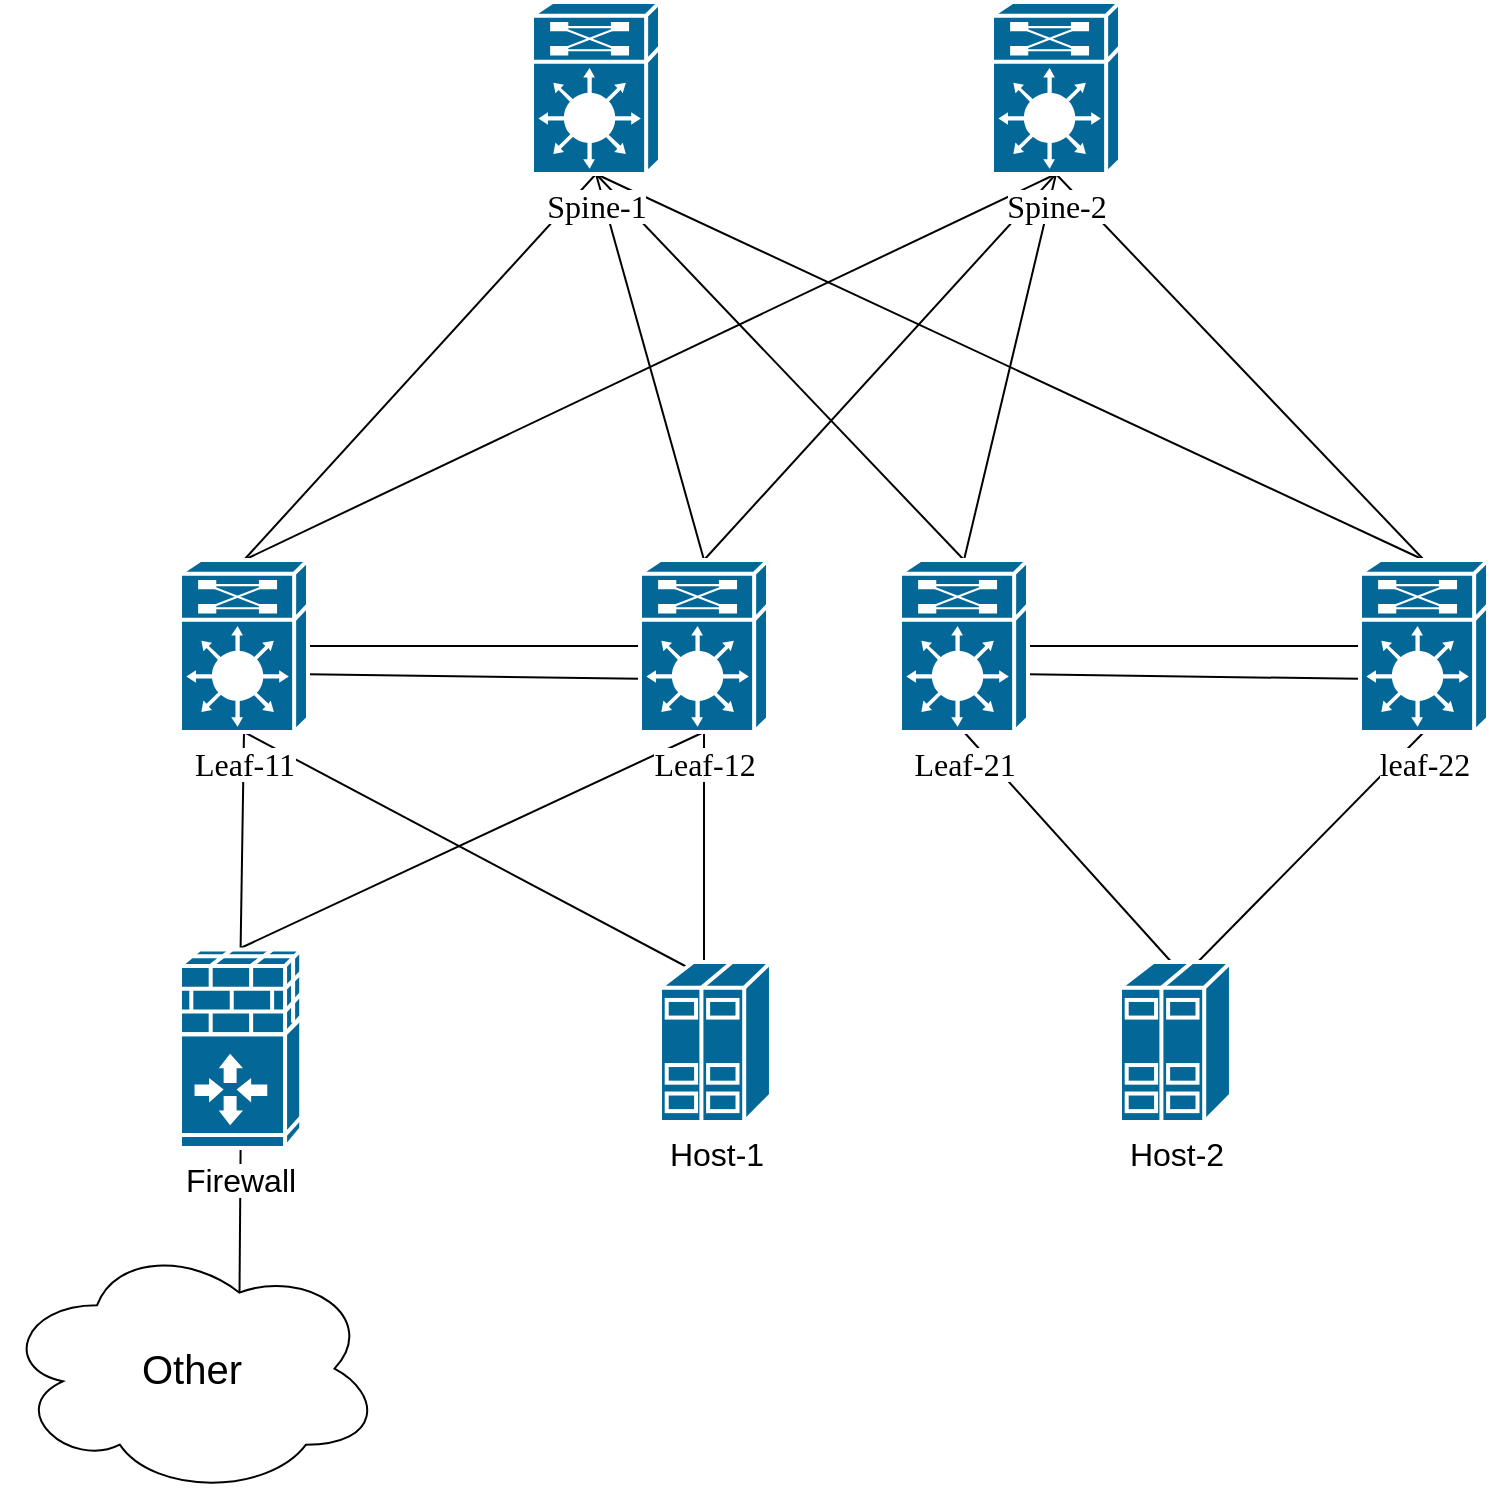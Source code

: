 <mxfile version="13.1.2"><diagram name="Page-1" id="c37626ed-c26b-45fb-9056-f9ebc6bb27b6"><mxGraphModel dx="1483" dy="829" grid="1" gridSize="10" guides="1" tooltips="1" connect="1" arrows="1" fold="1" page="1" pageScale="1" pageWidth="1100" pageHeight="850" background="#ffffff" math="0" shadow="0"><root><mxCell id="0"/><mxCell id="1" parent="0"/><mxCell id="JyYtgZwYYuy1GR4Zlru--9" value="" style="endArrow=none;html=1;entryX=1;entryY=0.5;entryDx=0;entryDy=0;entryPerimeter=0;exitX=0;exitY=0.5;exitDx=0;exitDy=0;exitPerimeter=0;" parent="1" source="JyYtgZwYYuy1GR4Zlru--1" target="1c7a67bf8fd3230f-1" edge="1"><mxGeometry width="50" height="50" relative="1" as="geometry"><mxPoint x="254.5" y="520" as="sourcePoint"/><mxPoint x="254.41" y="425" as="targetPoint"/></mxGeometry></mxCell><mxCell id="JyYtgZwYYuy1GR4Zlru--10" value="" style="endArrow=none;html=1;entryX=0.5;entryY=1;entryDx=0;entryDy=0;entryPerimeter=0;exitX=0.5;exitY=0;exitDx=0;exitDy=0;exitPerimeter=0;" parent="1" source="1c7a67bf8fd3230f-1" target="JyYtgZwYYuy1GR4Zlru--2" edge="1"><mxGeometry width="50" height="50" relative="1" as="geometry"><mxPoint x="323.09" y="510" as="sourcePoint"/><mxPoint x="323.0" y="415" as="targetPoint"/></mxGeometry></mxCell><mxCell id="JyYtgZwYYuy1GR4Zlru--11" value="" style="endArrow=none;html=1;entryX=0.5;entryY=1;entryDx=0;entryDy=0;entryPerimeter=0;exitX=0.5;exitY=0;exitDx=0;exitDy=0;exitPerimeter=0;" parent="1" source="JyYtgZwYYuy1GR4Zlru--1" target="JyYtgZwYYuy1GR4Zlru--2" edge="1"><mxGeometry width="50" height="50" relative="1" as="geometry"><mxPoint x="347.16" y="385.212" as="sourcePoint"/><mxPoint x="425.0" y="280" as="targetPoint"/></mxGeometry></mxCell><mxCell id="JyYtgZwYYuy1GR4Zlru--12" value="" style="endArrow=none;html=1;entryX=-0.007;entryY=0.691;entryDx=0;entryDy=0;entryPerimeter=0;exitX=0.998;exitY=0.664;exitDx=0;exitDy=0;exitPerimeter=0;" parent="1" source="1c7a67bf8fd3230f-1" target="JyYtgZwYYuy1GR4Zlru--1" edge="1"><mxGeometry width="50" height="50" relative="1" as="geometry"><mxPoint x="484.5" y="520" as="sourcePoint"/><mxPoint x="484.41" y="425" as="targetPoint"/></mxGeometry></mxCell><mxCell id="3XgHhpi0TG4Ou3nP2hJu-2" value="" style="endArrow=none;html=1;entryX=0.5;entryY=1;entryDx=0;entryDy=0;entryPerimeter=0;exitX=0.5;exitY=0;exitDx=0;exitDy=0;exitPerimeter=0;" parent="1" source="JyYtgZwYYuy1GR4Zlru--1" target="3XgHhpi0TG4Ou3nP2hJu-1" edge="1"><mxGeometry width="50" height="50" relative="1" as="geometry"><mxPoint x="583" y="400" as="sourcePoint"/><mxPoint x="633" y="350" as="targetPoint"/></mxGeometry></mxCell><mxCell id="3XgHhpi0TG4Ou3nP2hJu-3" value="" style="endArrow=none;html=1;entryX=0.5;entryY=1;entryDx=0;entryDy=0;entryPerimeter=0;exitX=0.5;exitY=0;exitDx=0;exitDy=0;exitPerimeter=0;" parent="1" source="1c7a67bf8fd3230f-1" target="3XgHhpi0TG4Ou3nP2hJu-1" edge="1"><mxGeometry width="50" height="50" relative="1" as="geometry"><mxPoint x="583" y="400" as="sourcePoint"/><mxPoint x="633" y="350" as="targetPoint"/></mxGeometry></mxCell><mxCell id="3XgHhpi0TG4Ou3nP2hJu-5" value="" style="endArrow=none;html=1;entryX=0.5;entryY=1;entryDx=0;entryDy=0;entryPerimeter=0;exitX=0.5;exitY=0;exitDx=0;exitDy=0;exitPerimeter=0;" parent="1" source="cQJnAoeF0PTk5prU0SMh-18" target="JyYtgZwYYuy1GR4Zlru--1" edge="1"><mxGeometry width="50" height="50" relative="1" as="geometry"><mxPoint x="375" y="547" as="sourcePoint"/><mxPoint x="379" y="425" as="targetPoint"/></mxGeometry></mxCell><mxCell id="3XgHhpi0TG4Ou3nP2hJu-6" value="" style="endArrow=none;html=1;entryX=0.5;entryY=1;entryDx=0;entryDy=0;entryPerimeter=0;exitX=0.5;exitY=0;exitDx=0;exitDy=0;exitPerimeter=0;" parent="1" source="cQJnAoeF0PTk5prU0SMh-18" target="1c7a67bf8fd3230f-1" edge="1"><mxGeometry width="50" height="50" relative="1" as="geometry"><mxPoint x="375" y="547" as="sourcePoint"/><mxPoint x="397.0" y="425" as="targetPoint"/></mxGeometry></mxCell><mxCell id="cQJnAoeF0PTk5prU0SMh-6" value="" style="endArrow=none;html=1;entryX=1;entryY=0.5;entryDx=0;entryDy=0;entryPerimeter=0;exitX=0;exitY=0.5;exitDx=0;exitDy=0;exitPerimeter=0;" edge="1" parent="1" source="cQJnAoeF0PTk5prU0SMh-5" target="cQJnAoeF0PTk5prU0SMh-4"><mxGeometry width="50" height="50" relative="1" as="geometry"><mxPoint x="614.5" y="520" as="sourcePoint"/><mxPoint x="614.41" y="425" as="targetPoint"/></mxGeometry></mxCell><mxCell id="cQJnAoeF0PTk5prU0SMh-7" value="" style="endArrow=none;html=1;entryX=-0.007;entryY=0.691;entryDx=0;entryDy=0;entryPerimeter=0;exitX=0.998;exitY=0.664;exitDx=0;exitDy=0;exitPerimeter=0;" edge="1" parent="1" source="cQJnAoeF0PTk5prU0SMh-4" target="cQJnAoeF0PTk5prU0SMh-5"><mxGeometry width="50" height="50" relative="1" as="geometry"><mxPoint x="844.5" y="520" as="sourcePoint"/><mxPoint x="844.41" y="425" as="targetPoint"/></mxGeometry></mxCell><mxCell id="cQJnAoeF0PTk5prU0SMh-12" value="" style="endArrow=none;html=1;entryX=0.5;entryY=1;entryDx=0;entryDy=0;entryPerimeter=0;exitX=0.5;exitY=0;exitDx=0;exitDy=0;exitPerimeter=0;" edge="1" parent="1" target="cQJnAoeF0PTk5prU0SMh-5"><mxGeometry width="50" height="50" relative="1" as="geometry"><mxPoint x="725" y="547" as="sourcePoint"/><mxPoint x="803" y="457" as="targetPoint"/></mxGeometry></mxCell><mxCell id="cQJnAoeF0PTk5prU0SMh-13" value="" style="endArrow=none;html=1;entryX=0.5;entryY=1;entryDx=0;entryDy=0;entryPerimeter=0;exitX=0.5;exitY=0;exitDx=0;exitDy=0;exitPerimeter=0;" edge="1" parent="1" target="cQJnAoeF0PTk5prU0SMh-4"><mxGeometry width="50" height="50" relative="1" as="geometry"><mxPoint x="725" y="547" as="sourcePoint"/><mxPoint x="853" y="470" as="targetPoint"/></mxGeometry></mxCell><mxCell id="cQJnAoeF0PTk5prU0SMh-14" value="" style="endArrow=none;html=1;entryX=0.5;entryY=1;entryDx=0;entryDy=0;entryPerimeter=0;exitX=0.5;exitY=0;exitDx=0;exitDy=0;exitPerimeter=0;" edge="1" parent="1" source="cQJnAoeF0PTk5prU0SMh-4" target="JyYtgZwYYuy1GR4Zlru--2"><mxGeometry width="50" height="50" relative="1" as="geometry"><mxPoint x="563" y="310" as="sourcePoint"/><mxPoint x="613" y="260" as="targetPoint"/></mxGeometry></mxCell><mxCell id="cQJnAoeF0PTk5prU0SMh-15" value="" style="endArrow=none;html=1;entryX=0.5;entryY=1;entryDx=0;entryDy=0;entryPerimeter=0;exitX=0.5;exitY=0;exitDx=0;exitDy=0;exitPerimeter=0;" edge="1" parent="1" source="cQJnAoeF0PTk5prU0SMh-5" target="JyYtgZwYYuy1GR4Zlru--2"><mxGeometry width="50" height="50" relative="1" as="geometry"><mxPoint x="563" y="310" as="sourcePoint"/><mxPoint x="613" y="260" as="targetPoint"/></mxGeometry></mxCell><mxCell id="cQJnAoeF0PTk5prU0SMh-16" value="" style="endArrow=none;html=1;entryX=0.5;entryY=1;entryDx=0;entryDy=0;entryPerimeter=0;exitX=0.5;exitY=0;exitDx=0;exitDy=0;exitPerimeter=0;" edge="1" parent="1" source="cQJnAoeF0PTk5prU0SMh-4" target="3XgHhpi0TG4Ou3nP2hJu-1"><mxGeometry width="50" height="50" relative="1" as="geometry"><mxPoint x="563" y="310" as="sourcePoint"/><mxPoint x="613" y="260" as="targetPoint"/></mxGeometry></mxCell><mxCell id="cQJnAoeF0PTk5prU0SMh-17" value="" style="endArrow=none;html=1;entryX=0.5;entryY=1;entryDx=0;entryDy=0;entryPerimeter=0;exitX=0.5;exitY=0;exitDx=0;exitDy=0;exitPerimeter=0;" edge="1" parent="1" source="cQJnAoeF0PTk5prU0SMh-5" target="3XgHhpi0TG4Ou3nP2hJu-1"><mxGeometry width="50" height="50" relative="1" as="geometry"><mxPoint x="563" y="310" as="sourcePoint"/><mxPoint x="613" y="260" as="targetPoint"/></mxGeometry></mxCell><mxCell id="cQJnAoeF0PTk5prU0SMh-22" value="" style="endArrow=none;html=1;entryX=0.5;entryY=1;entryDx=0;entryDy=0;entryPerimeter=0;exitX=0.5;exitY=0;exitDx=0;exitDy=0;exitPerimeter=0;" edge="1" parent="1" target="1c7a67bf8fd3230f-1"><mxGeometry width="50" height="50" relative="1" as="geometry"><mxPoint x="485" y="547" as="sourcePoint"/><mxPoint x="690" y="420" as="targetPoint"/></mxGeometry></mxCell><mxCell id="cQJnAoeF0PTk5prU0SMh-23" value="" style="endArrow=none;html=1;entryX=0.5;entryY=1;entryDx=0;entryDy=0;entryPerimeter=0;exitX=0.5;exitY=0;exitDx=0;exitDy=0;exitPerimeter=0;" edge="1" parent="1" target="JyYtgZwYYuy1GR4Zlru--1"><mxGeometry width="50" height="50" relative="1" as="geometry"><mxPoint x="485" y="547" as="sourcePoint"/><mxPoint x="690" y="420" as="targetPoint"/></mxGeometry></mxCell><mxCell id="cQJnAoeF0PTk5prU0SMh-29" value="&lt;font style=&quot;font-size: 16px ; background-color: rgb(255 , 255 , 255)&quot;&gt;Host-1&lt;/font&gt;" style="shape=mxgraph.cisco.servers.standard_host;html=1;pointerEvents=1;dashed=0;fillColor=#036897;strokeColor=#ffffff;strokeWidth=2;verticalLabelPosition=bottom;verticalAlign=top;align=center;outlineConnect=0;" vertex="1" parent="1"><mxGeometry x="463" y="540" width="55.48" height="80" as="geometry"/></mxCell><mxCell id="cQJnAoeF0PTk5prU0SMh-30" value="&lt;font style=&quot;font-size: 16px ; background-color: rgb(255 , 255 , 255)&quot;&gt;Host-2&lt;/font&gt;" style="shape=mxgraph.cisco.servers.standard_host;html=1;pointerEvents=1;dashed=0;fillColor=#036897;strokeColor=#ffffff;strokeWidth=2;verticalLabelPosition=bottom;verticalAlign=top;align=center;outlineConnect=0;" vertex="1" parent="1"><mxGeometry x="693" y="540" width="55.48" height="80" as="geometry"/></mxCell><mxCell id="3XgHhpi0TG4Ou3nP2hJu-1" value="&lt;font style=&quot;font-size: 16px ; background-color: rgb(255 , 255 , 255)&quot;&gt;Spine-2&lt;/font&gt;" style="shape=mxgraph.cisco.misc.route_switch_processor;html=1;dashed=0;fillColor=#036897;strokeColor=#ffffff;strokeWidth=2;verticalLabelPosition=bottom;verticalAlign=top;rounded=0;shadow=0;comic=0;fontFamily=Verdana;fontSize=12;" parent="1" vertex="1"><mxGeometry x="629" y="60" width="64" height="86" as="geometry"/></mxCell><mxCell id="JyYtgZwYYuy1GR4Zlru--2" value="&lt;font style=&quot;font-size: 16px ; background-color: rgb(255 , 255 , 255)&quot;&gt;Spine-1&lt;/font&gt;" style="shape=mxgraph.cisco.misc.route_switch_processor;html=1;dashed=0;fillColor=#036897;strokeColor=#ffffff;strokeWidth=2;verticalLabelPosition=bottom;verticalAlign=top;rounded=0;shadow=0;comic=0;fontFamily=Verdana;fontSize=12;" parent="1" vertex="1"><mxGeometry x="399" y="60" width="64" height="86" as="geometry"/></mxCell><mxCell id="cQJnAoeF0PTk5prU0SMh-5" value="&lt;font style=&quot;font-size: 16px ; background-color: rgb(255 , 255 , 255)&quot;&gt;leaf-22&lt;/font&gt;" style="shape=mxgraph.cisco.misc.route_switch_processor;html=1;dashed=0;fillColor=#036897;strokeColor=#ffffff;strokeWidth=2;verticalLabelPosition=bottom;verticalAlign=top;rounded=0;shadow=0;comic=0;fontFamily=Verdana;fontSize=12;" vertex="1" parent="1"><mxGeometry x="813" y="339" width="64" height="86" as="geometry"/></mxCell><mxCell id="cQJnAoeF0PTk5prU0SMh-4" value="&lt;font style=&quot;font-size: 16px ; background-color: rgb(255 , 255 , 255)&quot;&gt;Leaf-21&lt;/font&gt;" style="shape=mxgraph.cisco.misc.route_switch_processor;html=1;dashed=0;fillColor=#036897;strokeColor=#ffffff;strokeWidth=2;verticalLabelPosition=bottom;verticalAlign=top;rounded=0;shadow=0;comic=0;fontFamily=Verdana;fontSize=12;" vertex="1" parent="1"><mxGeometry x="583" y="339" width="64" height="86" as="geometry"/></mxCell><mxCell id="JyYtgZwYYuy1GR4Zlru--1" value="&lt;font style=&quot;font-size: 16px ; background-color: rgb(255 , 255 , 255)&quot;&gt;Leaf-12&lt;/font&gt;" style="shape=mxgraph.cisco.misc.route_switch_processor;html=1;dashed=0;fillColor=#036897;strokeColor=#ffffff;strokeWidth=2;verticalLabelPosition=bottom;verticalAlign=top;rounded=0;shadow=0;comic=0;fontFamily=Verdana;fontSize=12;" parent="1" vertex="1"><mxGeometry x="453" y="339" width="64" height="86" as="geometry"/></mxCell><mxCell id="1c7a67bf8fd3230f-1" value="&lt;font style=&quot;font-size: 16px ; background-color: rgb(255 , 255 , 255)&quot;&gt;Leaf-11&lt;/font&gt;" style="shape=mxgraph.cisco.misc.route_switch_processor;html=1;dashed=0;fillColor=#036897;strokeColor=#ffffff;strokeWidth=2;verticalLabelPosition=bottom;verticalAlign=top;rounded=0;shadow=0;comic=0;fontFamily=Verdana;fontSize=12;" parent="1" vertex="1"><mxGeometry x="223" y="339" width="64" height="86" as="geometry"/></mxCell><mxCell id="cQJnAoeF0PTk5prU0SMh-32" value="&lt;font style=&quot;font-size: 20px&quot;&gt;Other&lt;/font&gt;" style="ellipse;shape=cloud;whiteSpace=wrap;html=1;" vertex="1" parent="1"><mxGeometry x="134" y="680" width="190" height="126.67" as="geometry"/></mxCell><mxCell id="cQJnAoeF0PTk5prU0SMh-34" value="" style="endArrow=none;html=1;entryX=0.5;entryY=1;entryDx=0;entryDy=0;entryPerimeter=0;exitX=0.625;exitY=0.2;exitDx=0;exitDy=0;exitPerimeter=0;" edge="1" parent="1" source="cQJnAoeF0PTk5prU0SMh-32" target="cQJnAoeF0PTk5prU0SMh-18"><mxGeometry width="50" height="50" relative="1" as="geometry"><mxPoint x="650" y="470" as="sourcePoint"/><mxPoint x="700" y="420" as="targetPoint"/></mxGeometry></mxCell><mxCell id="cQJnAoeF0PTk5prU0SMh-18" value="&lt;font style=&quot;font-size: 16px ; background-color: rgb(255 , 255 , 255)&quot;&gt;Firewall&lt;/font&gt;" style="shape=mxgraph.cisco.security.ios_firewall;html=1;pointerEvents=1;dashed=0;fillColor=#036897;strokeColor=#ffffff;strokeWidth=2;verticalLabelPosition=bottom;verticalAlign=top;align=center;outlineConnect=0;" vertex="1" parent="1"><mxGeometry x="223" y="533" width="60.61" height="100" as="geometry"/></mxCell></root></mxGraphModel></diagram></mxfile>